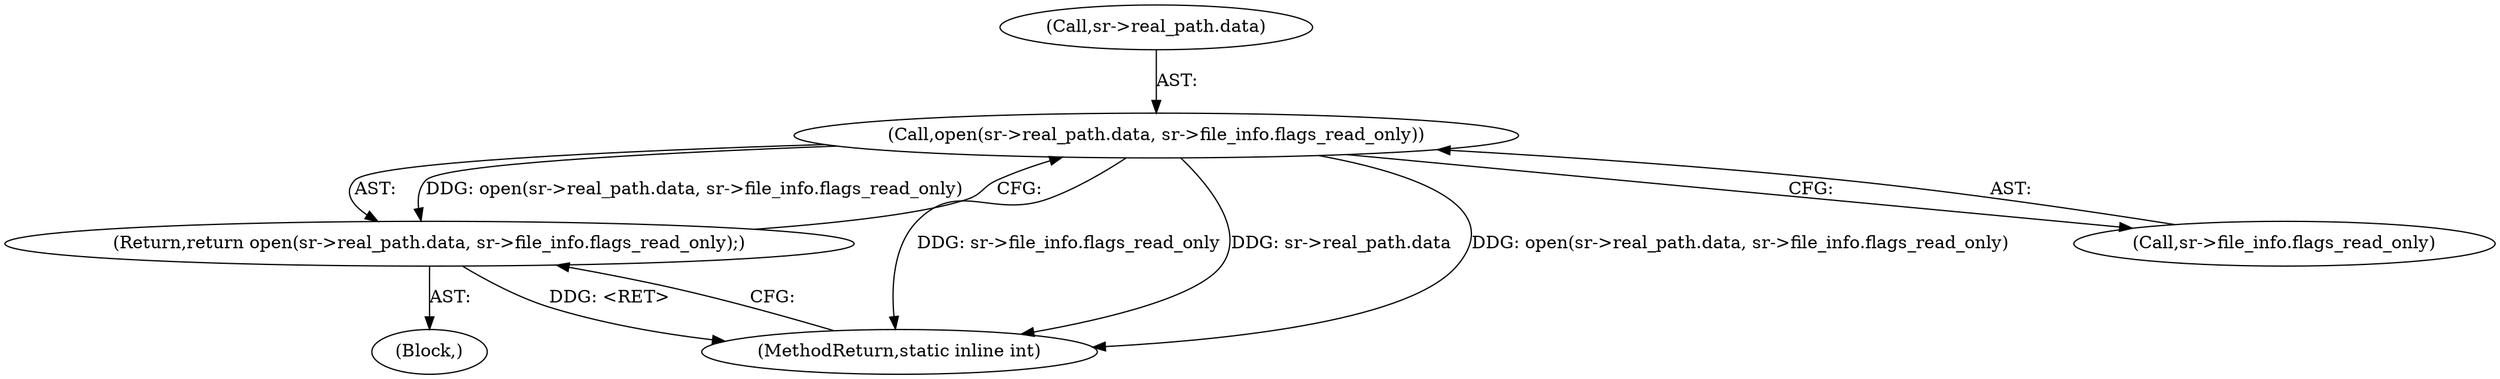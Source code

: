 digraph "0_monkey_b2d0e6f92310bb14a15aa2f8e96e1fb5379776dd_2@API" {
"1000125" [label="(Call,open(sr->real_path.data, sr->file_info.flags_read_only))"];
"1000124" [label="(Return,return open(sr->real_path.data, sr->file_info.flags_read_only);)"];
"1000125" [label="(Call,open(sr->real_path.data, sr->file_info.flags_read_only))"];
"1000271" [label="(MethodReturn,static inline int)"];
"1000123" [label="(Block,)"];
"1000126" [label="(Call,sr->real_path.data)"];
"1000131" [label="(Call,sr->file_info.flags_read_only)"];
"1000124" [label="(Return,return open(sr->real_path.data, sr->file_info.flags_read_only);)"];
"1000125" -> "1000124"  [label="AST: "];
"1000125" -> "1000131"  [label="CFG: "];
"1000126" -> "1000125"  [label="AST: "];
"1000131" -> "1000125"  [label="AST: "];
"1000124" -> "1000125"  [label="CFG: "];
"1000125" -> "1000271"  [label="DDG: sr->file_info.flags_read_only"];
"1000125" -> "1000271"  [label="DDG: sr->real_path.data"];
"1000125" -> "1000271"  [label="DDG: open(sr->real_path.data, sr->file_info.flags_read_only)"];
"1000125" -> "1000124"  [label="DDG: open(sr->real_path.data, sr->file_info.flags_read_only)"];
"1000124" -> "1000123"  [label="AST: "];
"1000271" -> "1000124"  [label="CFG: "];
"1000124" -> "1000271"  [label="DDG: <RET>"];
}
